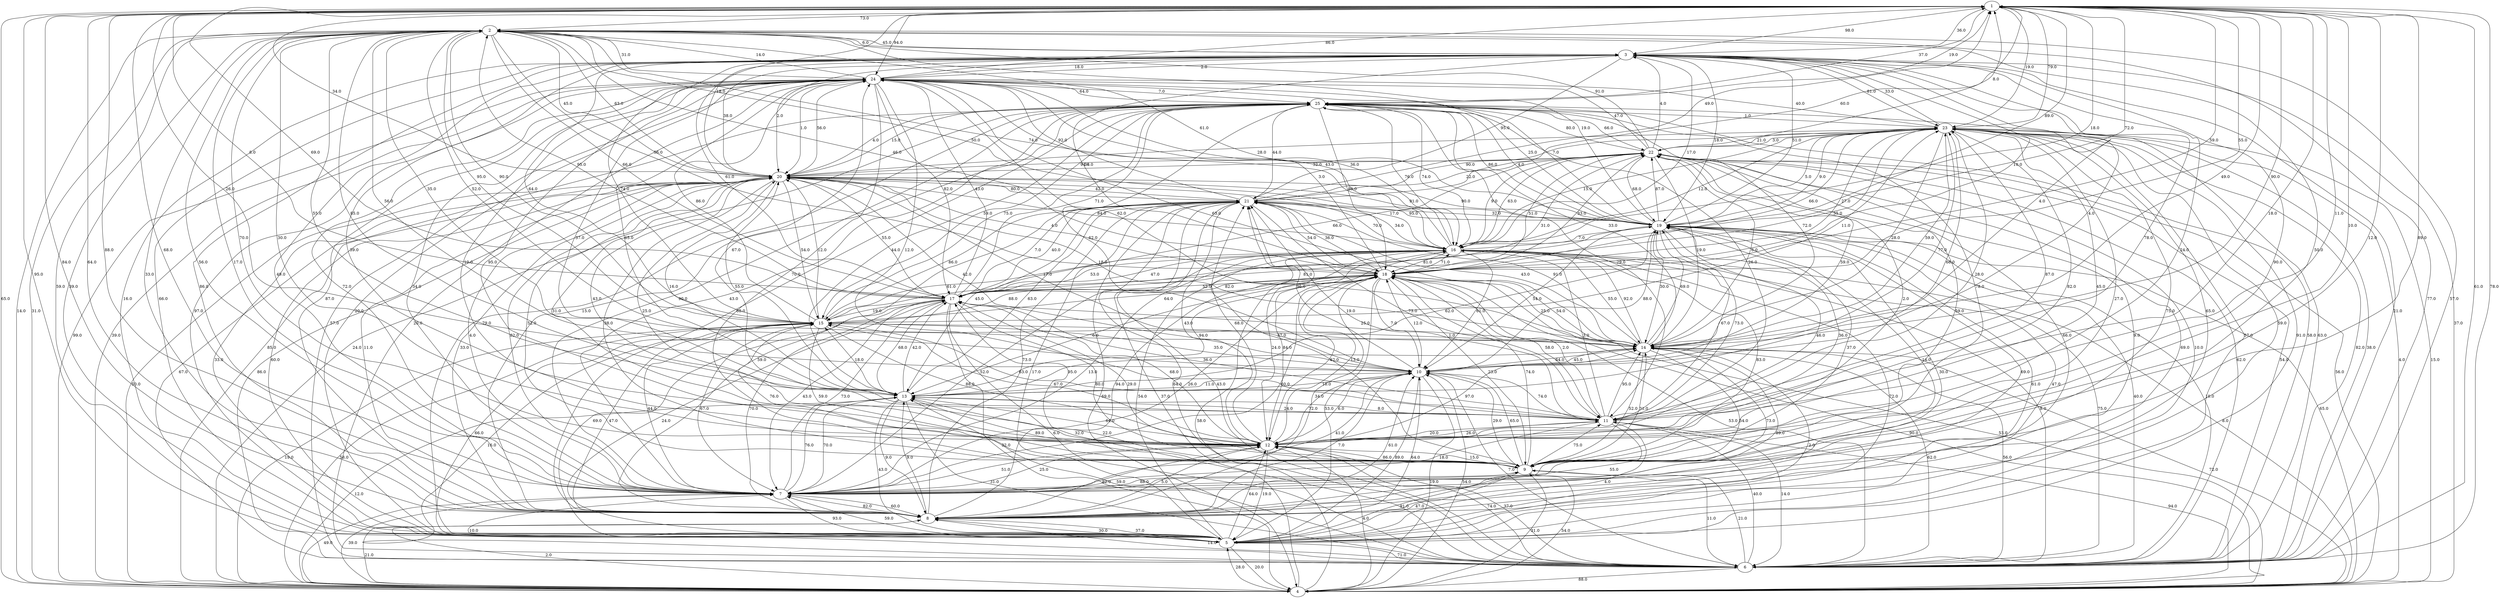 strict digraph G {
  1 [ label="1" ];
  2 [ label="2" ];
  3 [ label="3" ];
  4 [ label="4" ];
  5 [ label="5" ];
  6 [ label="6" ];
  7 [ label="7" ];
  8 [ label="8" ];
  9 [ label="9" ];
  10 [ label="10" ];
  11 [ label="11" ];
  12 [ label="12" ];
  13 [ label="13" ];
  14 [ label="14" ];
  15 [ label="15" ];
  16 [ label="16" ];
  17 [ label="17" ];
  18 [ label="18" ];
  19 [ label="19" ];
  20 [ label="20" ];
  21 [ label="21" ];
  22 [ label="22" ];
  23 [ label="23" ];
  24 [ label="24" ];
  25 [ label="25" ];
  4 -> 10 [ label="54.0" ];
  16 -> 7 [ label="52.0" ];
  21 -> 20 [ label="42.0" ];
  1 -> 7 [ label="88.0" ];
  2 -> 13 [ label="55.0" ];
  6 -> 21 [ label="64.0" ];
  17 -> 9 [ label="80.0" ];
  1 -> 14 [ label="90.0" ];
  20 -> 21 [ label="80.0" ];
  10 -> 1 [ label="26.0" ];
  22 -> 5 [ label="10.0" ];
  17 -> 18 [ label="52.0" ];
  1 -> 8 [ label="64.0" ];
  20 -> 3 [ label="38.0" ];
  14 -> 22 [ label="6.0" ];
  20 -> 10 [ label="17.0" ];
  21 -> 15 [ label="86.0" ];
  13 -> 2 [ label="85.0" ];
  20 -> 9 [ label="38.0" ];
  25 -> 18 [ label="80.0" ];
  24 -> 8 [ label="87.0" ];
  3 -> 19 [ label="18.0" ];
  22 -> 2 [ label="91.0" ];
  1 -> 24 [ label="94.0" ];
  24 -> 3 [ label="18.0" ];
  12 -> 16 [ label="84.0" ];
  25 -> 20 [ label="4.0" ];
  8 -> 20 [ label="11.0" ];
  25 -> 23 [ label="1.0" ];
  11 -> 8 [ label="55.0" ];
  7 -> 13 [ label="76.0" ];
  8 -> 4 [ label="21.0" ];
  23 -> 20 [ label="28.0" ];
  8 -> 5 [ label="30.0" ];
  21 -> 12 [ label="43.0" ];
  15 -> 4 [ label="58.0" ];
  14 -> 19 [ label="69.0" ];
  3 -> 4 [ label="37.0" ];
  3 -> 17 [ label="61.0" ];
  5 -> 16 [ label="54.0" ];
  10 -> 20 [ label="42.0" ];
  19 -> 11 [ label="67.0" ];
  1 -> 21 [ label="60.0" ];
  20 -> 25 [ label="15.0" ];
  9 -> 18 [ label="74.0" ];
  10 -> 12 [ label="6.0" ];
  19 -> 2 [ label="19.0" ];
  2 -> 7 [ label="17.0" ];
  24 -> 14 [ label="63.0" ];
  5 -> 6 [ label="71.0" ];
  20 -> 16 [ label="84.0" ];
  12 -> 18 [ label="13.0" ];
  15 -> 19 [ label="81.0" ];
  8 -> 16 [ label="94.0" ];
  12 -> 7 [ label="25.0" ];
  5 -> 10 [ label="64.0" ];
  21 -> 1 [ label="49.0" ];
  2 -> 18 [ label="56.0" ];
  23 -> 24 [ label="40.0" ];
  20 -> 19 [ label="90.0" ];
  1 -> 17 [ label="8.0" ];
  22 -> 17 [ label="66.0" ];
  16 -> 18 [ label="81.0" ];
  8 -> 22 [ label="66.0" ];
  11 -> 13 [ label="8.0" ];
  2 -> 4 [ label="14.0" ];
  10 -> 9 [ label="29.0" ];
  1 -> 9 [ label="12.0" ];
  14 -> 16 [ label="92.0" ];
  3 -> 20 [ label="2.0" ];
  7 -> 4 [ label="49.0" ];
  8 -> 7 [ label="82.0" ];
  7 -> 24 [ label="72.0" ];
  15 -> 25 [ label="75.0" ];
  17 -> 22 [ label="31.0" ];
  16 -> 4 [ label="8.0" ];
  2 -> 15 [ label="90.0" ];
  13 -> 10 [ label="16.0" ];
  12 -> 21 [ label="68.0" ];
  20 -> 13 [ label="16.0" ];
  6 -> 4 [ label="88.0" ];
  4 -> 8 [ label="2.0" ];
  17 -> 2 [ label="95.0" ];
  4 -> 19 [ label="65.0" ];
  11 -> 20 [ label="43.0" ];
  6 -> 11 [ label="40.0" ];
  24 -> 6 [ label="57.0" ];
  1 -> 20 [ label="34.0" ];
  14 -> 4 [ label="72.0" ];
  13 -> 8 [ label="9.0" ];
  1 -> 16 [ label="18.0" ];
  4 -> 25 [ label="24.0" ];
  25 -> 11 [ label="29.0" ];
  11 -> 12 [ label="20.0" ];
  5 -> 19 [ label="47.0" ];
  3 -> 1 [ label="36.0" ];
  7 -> 18 [ label="60.0" ];
  11 -> 1 [ label="11.0" ];
  16 -> 12 [ label="24.0" ];
  17 -> 14 [ label="25.0" ];
  11 -> 5 [ label="4.0" ];
  2 -> 16 [ label="50.0" ];
  21 -> 17 [ label="7.0" ];
  23 -> 4 [ label="4.0" ];
  13 -> 20 [ label="55.0" ];
  16 -> 6 [ label="8.0" ];
  3 -> 16 [ label="17.0" ];
  17 -> 16 [ label="47.0" ];
  6 -> 7 [ label="10.0" ];
  13 -> 5 [ label="43.0" ];
  25 -> 8 [ label="15.0" ];
  18 -> 14 [ label="54.0" ];
  2 -> 6 [ label="57.0" ];
  14 -> 9 [ label="52.0" ];
  23 -> 6 [ label="82.0" ];
  17 -> 24 [ label="43.0" ];
  11 -> 25 [ label="26.0" ];
  19 -> 25 [ label="86.0" ];
  12 -> 6 [ label="74.0" ];
  24 -> 13 [ label="65.0" ];
  6 -> 14 [ label="56.0" ];
  18 -> 10 [ label="7.0" ];
  16 -> 17 [ label="53.0" ];
  10 -> 22 [ label="59.0" ];
  16 -> 5 [ label="72.0" ];
  8 -> 25 [ label="68.0" ];
  18 -> 24 [ label="3.0" ];
  5 -> 20 [ label="60.0" ];
  9 -> 14 [ label="31.0" ];
  12 -> 23 [ label="45.0" ];
  3 -> 14 [ label="4.0" ];
  4 -> 1 [ label="65.0" ];
  24 -> 5 [ label="97.0" ];
  23 -> 16 [ label="12.0" ];
  16 -> 23 [ label="15.0" ];
  18 -> 7 [ label="26.0" ];
  16 -> 21 [ label="70.0" ];
  24 -> 25 [ label="7.0" ];
  25 -> 14 [ label="72.0" ];
  6 -> 22 [ label="54.0" ];
  19 -> 8 [ label="30.0" ];
  25 -> 13 [ label="44.0" ];
  23 -> 5 [ label="57.0" ];
  21 -> 16 [ label="34.0" ];
  18 -> 15 [ label="88.0" ];
  12 -> 2 [ label="30.0" ];
  3 -> 24 [ label="2.0" ];
  25 -> 24 [ label="64.0" ];
  4 -> 15 [ label="19.0" ];
  18 -> 16 [ label="71.0" ];
  22 -> 8 [ label="9.0" ];
  9 -> 20 [ label="52.0" ];
  9 -> 1 [ label="89.0" ];
  19 -> 5 [ label="61.0" ];
  24 -> 17 [ label="82.0" ];
  11 -> 14 [ label="95.0" ];
  5 -> 24 [ label="20.0" ];
  25 -> 22 [ label="66.0" ];
  1 -> 19 [ label="89.0" ];
  15 -> 2 [ label="95.0" ];
  18 -> 6 [ label="53.0" ];
  22 -> 18 [ label="51.0" ];
  11 -> 17 [ label="36.0" ];
  2 -> 24 [ label="31.0" ];
  10 -> 21 [ label="96.0" ];
  11 -> 19 [ label="73.0" ];
  22 -> 19 [ label="68.0" ];
  9 -> 11 [ label="75.0" ];
  18 -> 20 [ label="4.0" ];
  6 -> 1 [ label="78.0" ];
  25 -> 6 [ label="58.0" ];
  12 -> 19 [ label="36.0" ];
  7 -> 14 [ label="73.0" ];
  24 -> 9 [ label="70.0" ];
  13 -> 17 [ label="42.0" ];
  22 -> 1 [ label="8.0" ];
  10 -> 19 [ label="88.0" ];
  13 -> 23 [ label="66.0" ];
  21 -> 8 [ label="59.0" ];
  22 -> 6 [ label="62.0" ];
  17 -> 23 [ label="35.0" ];
  24 -> 11 [ label="12.0" ];
  19 -> 22 [ label="87.0" ];
  8 -> 21 [ label="73.0" ];
  2 -> 17 [ label="66.0" ];
  13 -> 21 [ label="63.0" ];
  12 -> 5 [ label="19.0" ];
  2 -> 20 [ label="45.0" ];
  23 -> 9 [ label="27.0" ];
  25 -> 4 [ label="85.0" ];
  22 -> 23 [ label="21.0" ];
  19 -> 14 [ label="30.0" ];
  4 -> 7 [ label="39.0" ];
  5 -> 7 [ label="59.0" ];
  18 -> 5 [ label="53.0" ];
  17 -> 5 [ label="24.0" ];
  3 -> 23 [ label="81.0" ];
  12 -> 24 [ label="10.0" ];
  12 -> 9 [ label="86.0" ];
  7 -> 1 [ label="68.0" ];
  6 -> 8 [ label="14.0" ];
  23 -> 19 [ label="5.0" ];
  7 -> 15 [ label="44.0" ];
  6 -> 24 [ label="20.0" ];
  1 -> 11 [ label="18.0" ];
  9 -> 2 [ label="50.0" ];
  17 -> 4 [ label="32.0" ];
  6 -> 19 [ label="10.0" ];
  11 -> 21 [ label="19.0" ];
  1 -> 25 [ label="37.0" ];
  15 -> 3 [ label="64.0" ];
  6 -> 9 [ label="21.0" ];
  16 -> 25 [ label="74.0" ];
  10 -> 8 [ label="7.0" ];
  21 -> 22 [ label="22.0" ];
  2 -> 8 [ label="33.0" ];
  14 -> 7 [ label="54.0" ];
  9 -> 12 [ label="15.0" ];
  25 -> 10 [ label="62.0" ];
  5 -> 21 [ label="17.0" ];
  4 -> 5 [ label="28.0" ];
  3 -> 6 [ label="21.0" ];
  3 -> 5 [ label="16.0" ];
  1 -> 18 [ label="59.0" ];
  7 -> 12 [ label="51.0" ];
  21 -> 24 [ label="92.0" ];
  15 -> 23 [ label="11.0" ];
  9 -> 4 [ label="54.0" ];
  12 -> 20 [ label="25.0" ];
  12 -> 1 [ label="10.0" ];
  17 -> 1 [ label="69.0" ];
  22 -> 3 [ label="4.0" ];
  15 -> 20 [ label="12.0" ];
  17 -> 21 [ label="40.0" ];
  10 -> 4 [ label="19.0" ];
  17 -> 8 [ label="70.0" ];
  16 -> 24 [ label="43.0" ];
  18 -> 13 [ label="6.0" ];
  8 -> 12 [ label="5.0" ];
  6 -> 25 [ label="63.0" ];
  24 -> 4 [ label="39.0" ];
  12 -> 22 [ label="2.0" ];
  12 -> 14 [ label="97.0" ];
  7 -> 17 [ label="73.0" ];
  3 -> 15 [ label="74.0" ];
  23 -> 1 [ label="79.0" ];
  15 -> 24 [ label="86.0" ];
  10 -> 18 [ label="12.0" ];
  14 -> 10 [ label="64.0" ];
  20 -> 6 [ label="86.0" ];
  18 -> 8 [ label="34.0" ];
  24 -> 16 [ label="36.0" ];
  13 -> 7 [ label="70.0" ];
  17 -> 13 [ label="68.0" ];
  21 -> 18 [ label="54.0" ];
  21 -> 25 [ label="44.0" ];
  19 -> 16 [ label="7.0" ];
  8 -> 15 [ label="47.0" ];
  1 -> 2 [ label="73.0" ];
  9 -> 25 [ label="78.0" ];
  20 -> 14 [ label="18.0" ];
  7 -> 2 [ label="56.0" ];
  12 -> 11 [ label="26.0" ];
  5 -> 9 [ label="91.0" ];
  10 -> 7 [ label="41.0" ];
  21 -> 4 [ label="69.0" ];
  5 -> 25 [ label="79.0" ];
  11 -> 10 [ label="74.0" ];
  5 -> 22 [ label="69.0" ];
  23 -> 22 [ label="3.0" ];
  25 -> 1 [ label="19.0" ];
  14 -> 5 [ label="2.0" ];
  13 -> 15 [ label="18.0" ];
  5 -> 8 [ label="37.0" ];
  4 -> 24 [ label="99.0" ];
  5 -> 17 [ label="69.0" ];
  4 -> 16 [ label="58.0" ];
  17 -> 15 [ label="19.0" ];
  13 -> 4 [ label="12.0" ];
  18 -> 21 [ label="36.0" ];
  21 -> 14 [ label="43.0" ];
  2 -> 19 [ label="61.0" ];
  22 -> 25 [ label="80.0" ];
  20 -> 22 [ label="32.0" ];
  11 -> 16 [ label="3.0" ];
  9 -> 6 [ label="11.0" ];
  13 -> 9 [ label="89.0" ];
  9 -> 22 [ label="59.0" ];
  18 -> 2 [ label="46.0" ];
  24 -> 2 [ label="14.0" ];
  8 -> 19 [ label="69.0" ];
  21 -> 6 [ label="43.0" ];
  15 -> 7 [ label="67.0" ];
  21 -> 19 [ label="32.0" ];
  22 -> 14 [ label="19.0" ];
  24 -> 1 [ label="86.0" ];
  11 -> 18 [ label="2.0" ];
  13 -> 14 [ label="95.0" ];
  5 -> 2 [ label="59.0" ];
  19 -> 6 [ label="40.0" ];
  17 -> 6 [ label="6.0" ];
  7 -> 5 [ label="93.0" ];
  11 -> 3 [ label="78.0" ];
  25 -> 7 [ label="90.0" ];
  20 -> 8 [ label="33.0" ];
  15 -> 9 [ label="59.0" ];
  15 -> 18 [ label="64.0" ];
  16 -> 20 [ label="17.0" ];
  21 -> 13 [ label="45.0" ];
  8 -> 13 [ label="9.0" ];
  1 -> 23 [ label="19.0" ];
  10 -> 15 [ label="35.0" ];
  18 -> 12 [ label="62.0" ];
  20 -> 15 [ label="54.0" ];
  14 -> 21 [ label="91.0" ];
  15 -> 14 [ label="1.0" ];
  7 -> 19 [ label="14.0" ];
  3 -> 7 [ label="49.0" ];
  18 -> 9 [ label="23.0" ];
  23 -> 7 [ label="75.0" ];
  4 -> 9 [ label="31.0" ];
  9 -> 10 [ label="65.0" ];
  22 -> 16 [ label="9.0" ];
  4 -> 21 [ label="37.0" ];
  4 -> 2 [ label="31.0" ];
  9 -> 16 [ label="83.0" ];
  13 -> 6 [ label="31.0" ];
  15 -> 6 [ label="16.0" ];
  18 -> 1 [ label="55.0" ];
  2 -> 3 [ label="45.0" ];
  23 -> 10 [ label="77.0" ];
  6 -> 2 [ label="77.0" ];
  11 -> 7 [ label="18.0" ];
  17 -> 7 [ label="43.0" ];
  12 -> 3 [ label="39.0" ];
  19 -> 23 [ label="9.0" ];
  24 -> 19 [ label="25.0" ];
  19 -> 21 [ label="95.0" ];
  22 -> 20 [ label="94.0" ];
  22 -> 24 [ label="47.0" ];
  9 -> 13 [ label="22.0" ];
  11 -> 4 [ label="94.0" ];
  6 -> 20 [ label="67.0" ];
  19 -> 24 [ label="7.0" ];
  20 -> 17 [ label="55.0" ];
  2 -> 10 [ label="56.0" ];
  16 -> 1 [ label="72.0" ];
  16 -> 14 [ label="55.0" ];
  24 -> 12 [ label="95.0" ];
  10 -> 13 [ label="11.0" ];
  3 -> 21 [ label="95.0" ];
  18 -> 22 [ label="33.0" ];
  10 -> 5 [ label="89.0" ];
  3 -> 2 [ label="6.0" ];
  14 -> 23 [ label="59.0" ];
  18 -> 23 [ label="66.0" ];
  10 -> 14 [ label="45.0" ];
  25 -> 15 [ label="59.0" ];
  23 -> 12 [ label="82.0" ];
  18 -> 11 [ label="58.0" ];
  11 -> 6 [ label="14.0" ];
  25 -> 19 [ label="4.0" ];
  7 -> 23 [ label="65.0" ];
  24 -> 20 [ label="1.0" ];
  7 -> 8 [ label="60.0" ];
  20 -> 5 [ label="33.0" ];
  13 -> 11 [ label="24.0" ];
  15 -> 11 [ label="63.0" ];
  13 -> 24 [ label="37.0" ];
  20 -> 24 [ label="56.0" ];
  3 -> 18 [ label="38.0" ];
  18 -> 3 [ label="10.0" ];
  12 -> 17 [ label="68.0" ];
  2 -> 14 [ label="35.0" ];
  20 -> 2 [ label="63.0" ];
  15 -> 16 [ label="61.0" ];
  8 -> 1 [ label="84.0" ];
  11 -> 24 [ label="67.0" ];
  4 -> 23 [ label="15.0" ];
  19 -> 3 [ label="51.0" ];
  15 -> 12 [ label="88.0" ];
  25 -> 16 [ label="76.0" ];
  3 -> 8 [ label="86.0" ];
  12 -> 8 [ label="82.0" ];
  21 -> 23 [ label="90.0" ];
  5 -> 1 [ label="95.0" ];
  6 -> 17 [ label="32.0" ];
  9 -> 15 [ label="76.0" ];
  3 -> 12 [ label="24.0" ];
  21 -> 11 [ label="73.0" ];
  2 -> 5 [ label="39.0" ];
  14 -> 18 [ label="25.0" ];
  15 -> 5 [ label="66.0" ];
  6 -> 10 [ label="7.0" ];
  9 -> 7 [ label="88.0" ];
  14 -> 25 [ label="33.0" ];
  5 -> 12 [ label="64.0" ];
  18 -> 17 [ label="82.0" ];
  4 -> 12 [ label="4.0" ];
  7 -> 20 [ label="4.0" ];
  9 -> 3 [ label="90.0" ];
  5 -> 4 [ label="20.0" ];
  14 -> 24 [ label="62.0" ];
  24 -> 7 [ label="34.0" ];
  6 -> 23 [ label="38.0" ];
  13 -> 18 [ label="94.0" ];
  1 -> 6 [ label="61.0" ];
  22 -> 4 [ label="56.0" ];
  19 -> 12 [ label="46.0" ];
  14 -> 6 [ label="62.0" ];
  7 -> 25 [ label="43.0" ];
  12 -> 15 [ label="67.0" ];
  10 -> 3 [ label="4.0" ];
  20 -> 12 [ label="31.0" ];
  9 -> 5 [ label="47.0" ];
  19 -> 10 [ label="54.0" ];
  16 -> 2 [ label="74.0" ];
  12 -> 13 [ label="64.0" ];
  6 -> 12 [ label="37.0" ];
  18 -> 4 [ label="53.0" ];
  7 -> 16 [ label="13.0" ];
  23 -> 11 [ label="28.0" ];
  2 -> 12 [ label="70.0" ];
  23 -> 3 [ label="33.0" ];
  20 -> 1 [ label="18.0" ];
  6 -> 13 [ label="59.0" ];
  23 -> 8 [ label="59.0" ];
  16 -> 10 [ label="61.0" ];
  19 -> 13 [ label="62.0" ];
  20 -> 7 [ label="82.0" ];
  23 -> 18 [ label="27.0" ];
  5 -> 23 [ label="91.0" ];
  4 -> 20 [ label="50.0" ];
  9 -> 19 [ label="37.0" ];
  9 -> 17 [ label="29.0" ];
  4 -> 18 [ label="90.0" ];
  12 -> 10 [ label="72.0" ];
  14 -> 2 [ label="52.0" ];
  17 -> 25 [ label="71.0" ];
  1 -> 3 [ label="98.0" ];
  14 -> 1 [ label="49.0" ];
  19 -> 20 [ label="91.0" ];
  14 -> 8 [ label="89.0" ];
  9 -> 21 [ label="37.0" ];
  11 -> 23 [ label="87.0" ];
  5 -> 3 [ label="66.0" ];
  8 -> 10 [ label="61.0" ];
  23 -> 14 [ label="28.0" ];
  16 -> 22 [ label="63.0" ];
  6 -> 16 [ label="75.0" ];
}
